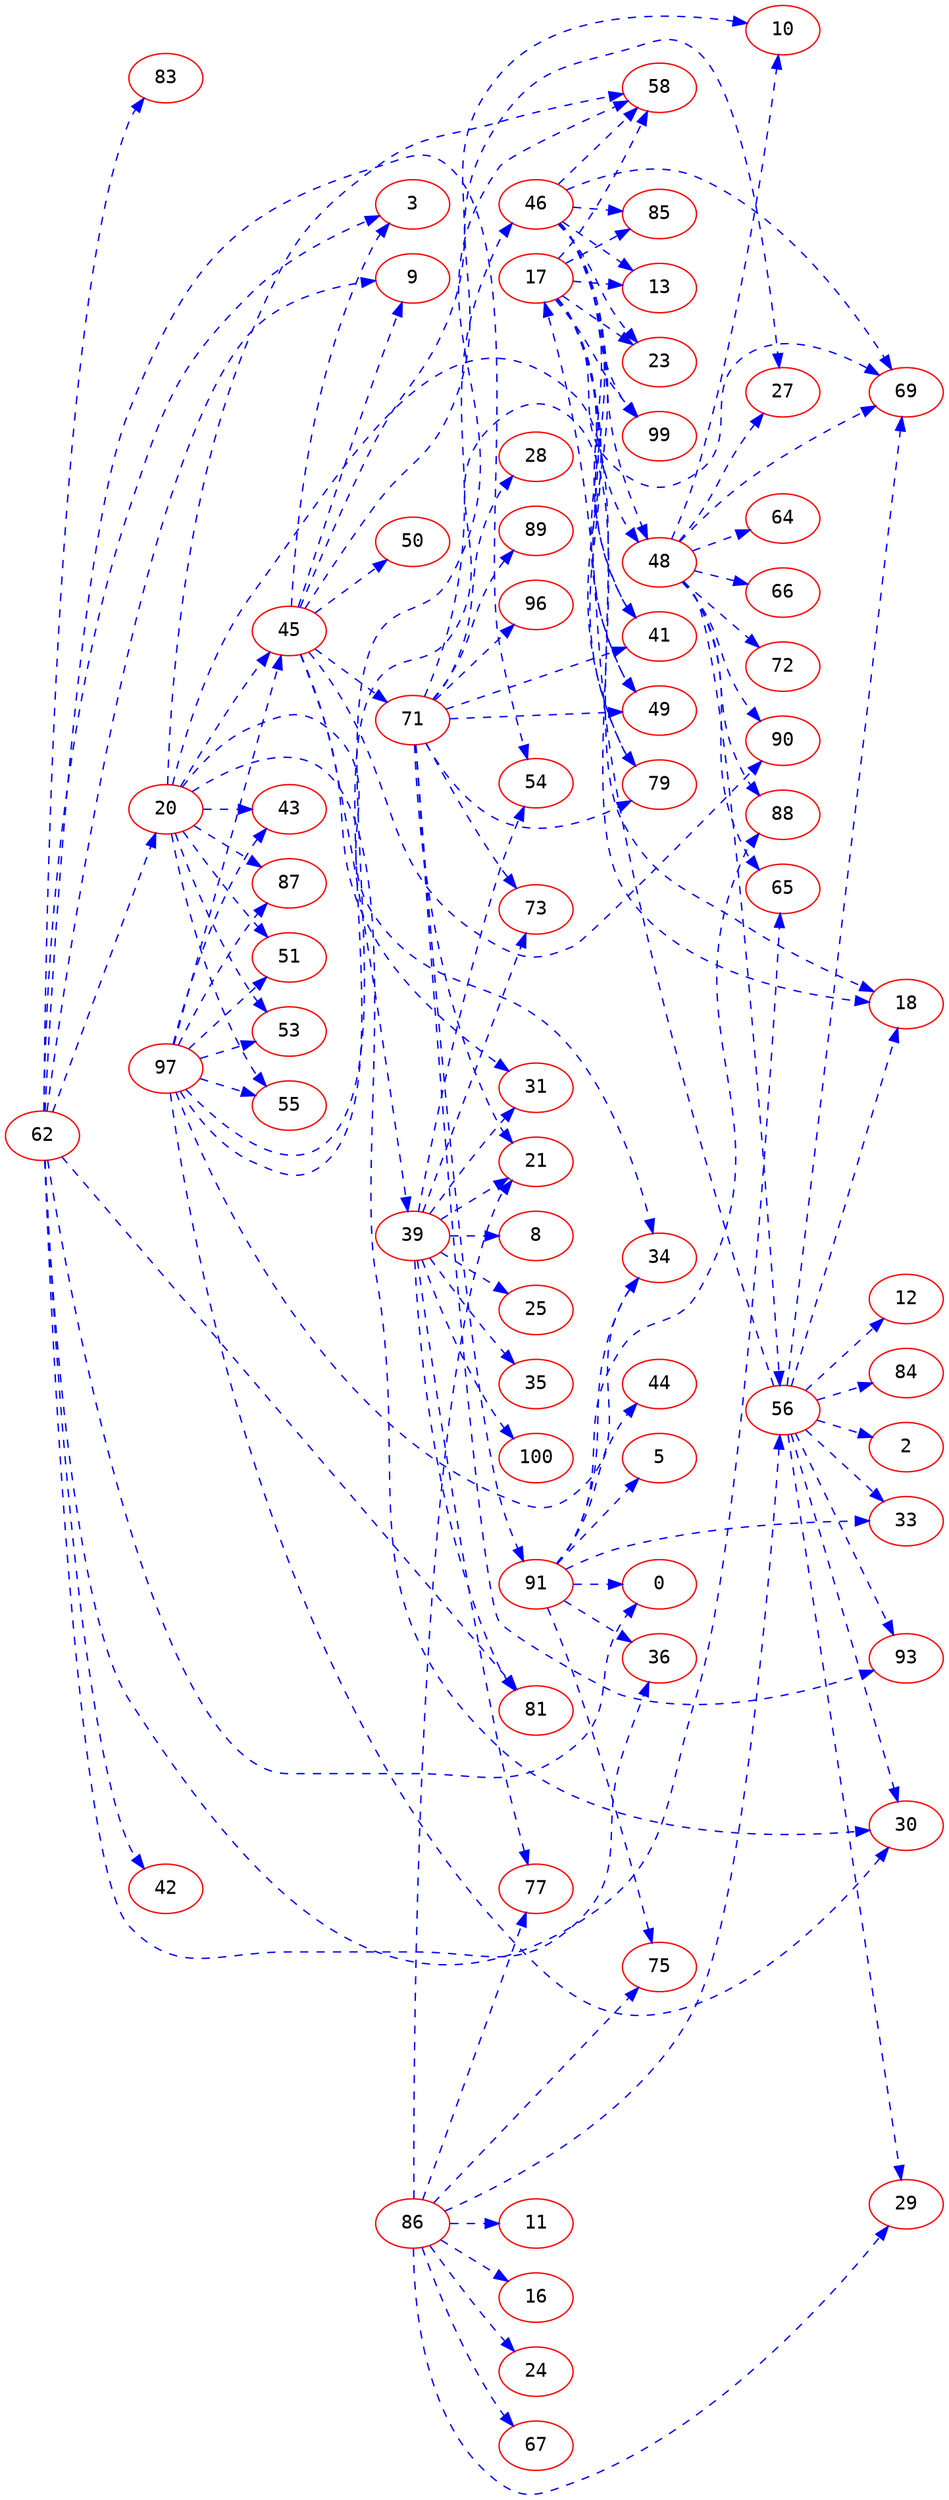 digraph dumpedGraph {
		node[color=Red,fontname=Courier]
		edge[color=Blue,style=dashed]
		rankdir=LR; //Rank Direction Left to Right
		/*Total Nodes : 14 */
"17"->{"13" "23" "41" "48" "49" "58" "69" "79" "85" "99"}
"20"->{"18" "30" "34" "43" "45" "51" "53" "55" "58" "87"}
"39"->{"8" "21" "25" "31" "35" "54" "73" "77" "81" "100"}
"45"->{"3" "9" "10" "27" "31" "39" "50" "71" "90"}
"46"->{"13" "23" "41" "48" "49" "58" "69" "79" "85" "99"}
"48"->{"10" "27" "56" "64" "65" "66" "69" "72" "88" "90"}
"56"->{"2" "12" "17" "18" "29" "30" "33" "69" "84" "93"}
"62"->{"0" "3" "9" "20" "36" "42" "54" "65" "81" "83"}
"71"->{"21" "28" "41" "46" "49" "73" "79" "89" "91" "93" "96"}
"84"->{}
"86"->{"11" "16" "21" "24" "29" "56" "67" "75" "77"}
"91"->{"0" "5" "33" "34" "36" "44" "75" "88"}
"97"->{"18" "30" "34" "43" "45" "51" "53" "55" "58" "87"}
"100"->{}
}